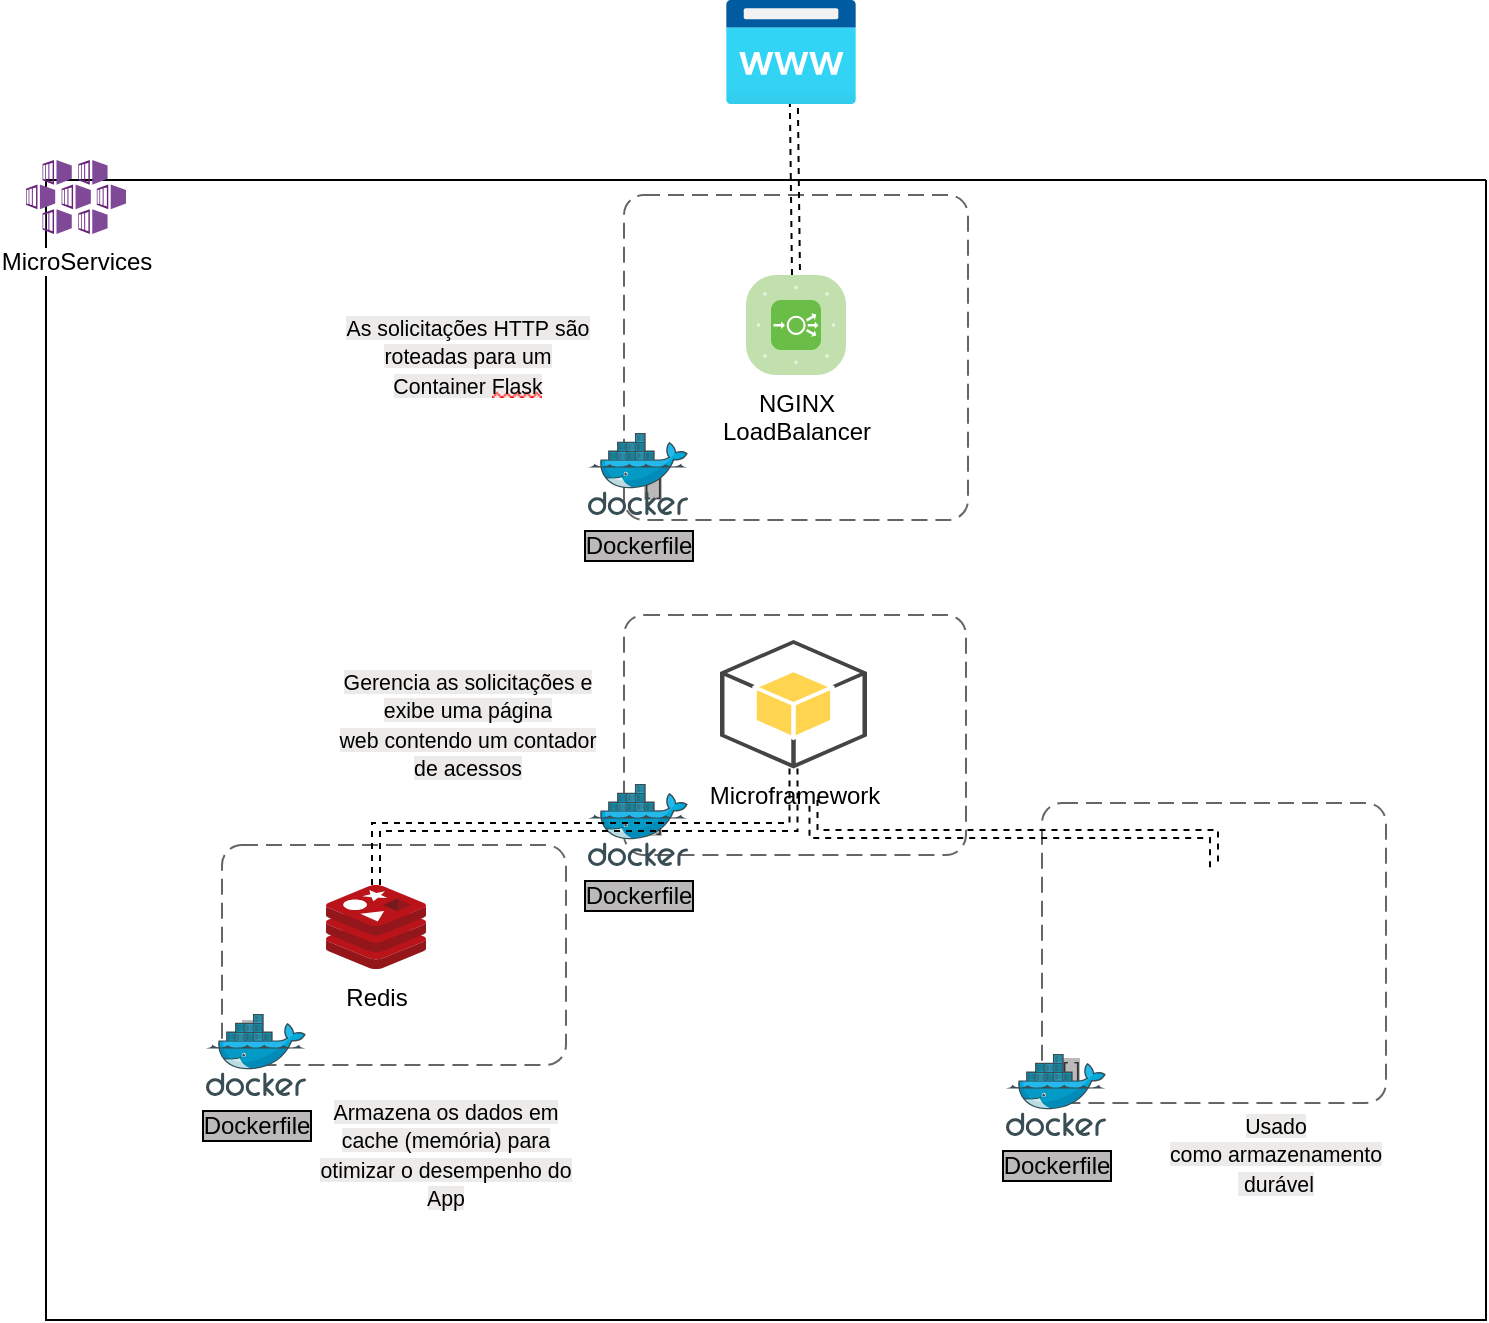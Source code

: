 <mxfile>
    <diagram id="PNGzUkD4HvL5Xzpf1gsg" name="Page-1">
        <mxGraphModel dx="661" dy="594" grid="1" gridSize="10" guides="1" tooltips="1" connect="1" arrows="1" fold="1" page="1" pageScale="1" pageWidth="827" pageHeight="1169" math="0" shadow="0">
            <root>
                <mxCell id="0"/>
                <mxCell id="1" parent="0"/>
                <mxCell id="2" value="" style="swimlane;startSize=0;fontColor=#000000;fillColor=#FFFFFF;" vertex="1" parent="1">
                    <mxGeometry x="40" y="310" width="720" height="570" as="geometry"/>
                </mxCell>
                <object placeholders="1" c4Name=" " c4Type=" " c4Application=" " label="&lt;font style=&quot;font-size: 16px&quot;&gt;&lt;b&gt;&lt;div style=&quot;text-align: left&quot;&gt;%c4Name%&lt;/div&gt;&lt;/b&gt;&lt;/font&gt;&lt;div style=&quot;text-align: left&quot;&gt;[%c4Application%]&lt;/div&gt;" id="3">
                    <mxCell style="rounded=1;fontSize=11;whiteSpace=wrap;html=1;dashed=1;arcSize=20;fillColor=none;strokeColor=#666666;fontColor=#333333;labelBackgroundColor=#bbb9b9;align=left;verticalAlign=bottom;labelBorderColor=none;spacingTop=0;spacing=10;dashPattern=8 4;metaEdit=1;rotatable=0;perimeter=rectanglePerimeter;noLabel=0;labelPadding=0;allowArrows=0;connectable=0;expand=0;recursiveResize=0;editable=1;pointerEvents=0;absoluteArcSize=1;points=[[0.25,0,0],[0.5,0,0],[0.75,0,0],[1,0.25,0],[1,0.5,0],[1,0.75,0],[0.75,1,0],[0.5,1,0],[0.25,1,0],[0,0.75,0],[0,0.5,0],[0,0.25,0]];" vertex="1" parent="2">
                        <mxGeometry x="289" y="7.5" width="172" height="162.5" as="geometry"/>
                    </mxCell>
                </object>
                <mxCell id="6" value="Dockerfile" style="sketch=0;aspect=fixed;html=1;points=[];align=center;image;fontSize=12;image=img/lib/mscae/Docker.svg;labelBackgroundColor=#bbb9b9;labelBorderColor=default;fontColor=#030303;fillColor=#FFFFFF;" vertex="1" parent="2">
                    <mxGeometry x="271" y="126.5" width="50" height="41" as="geometry"/>
                </mxCell>
                <mxCell id="17" value="NGINX&lt;br&gt;LoadBalancer" style="verticalLabelPosition=bottom;sketch=0;html=1;fillColor=#6ABD46;strokeColor=#ffffff;verticalAlign=top;align=center;points=[[0.085,0.085,0],[0.915,0.085,0],[0.915,0.915,0],[0.085,0.915,0],[0.25,0,0],[0.5,0,0],[0.75,0,0],[1,0.25,0],[1,0.5,0],[1,0.75,0],[0.75,1,0],[0.5,1,0],[0.25,1,0],[0,0.75,0],[0,0.5,0],[0,0.25,0]];pointerEvents=1;shape=mxgraph.cisco_safe.compositeIcon;bgIcon=mxgraph.cisco_safe.architecture.generic_appliance;resIcon=mxgraph.cisco_safe.architecture.load_balancer;" vertex="1" parent="2">
                    <mxGeometry x="350" y="47.5" width="50" height="50" as="geometry"/>
                </mxCell>
                <mxCell id="19" value="&lt;span style=&quot;margin: 0px; padding: 0.138px 0px 0px; user-select: text; -webkit-user-drag: none; -webkit-tap-highlight-color: transparent; touch-action: pan-x pan-y; font-variant-numeric: normal; font-variant-east-asian: normal; color: rgb(0, 0, 0); letter-spacing: 0px; background-color: rgb(237, 235, 233); font-size: 8pt; font-family: Verdana, Verdana_EmbeddedFont, Verdana_MSFontService, sans-serif; font-kerning: none; line-height: 11px; vertical-align: -0.138px;&quot; lang=&quot;PT-BR&quot; class=&quot;TextRun SCXP32447538 BCX0&quot; data-contrast=&quot;none&quot; data-usefontface=&quot;true&quot; data-scheme-color=&quot;@000000,1,&quot;&gt;&lt;span style=&quot;margin: 0px; padding: 0px; user-select: text; -webkit-user-drag: none; -webkit-tap-highlight-color: transparent; touch-action: pan-x pan-y; vertical-align: 0.138px; line-height: 0px; position: relative;&quot; class=&quot;NormalTextRun SCXP32447538 BCX0&quot;&gt;As solicitações HTTP&amp;nbsp;&lt;/span&gt;&lt;/span&gt;&lt;span style=&quot;margin: 0px; padding: 0.138px 0px 0px; user-select: text; -webkit-user-drag: none; -webkit-tap-highlight-color: transparent; touch-action: pan-x pan-y; font-variant-numeric: normal; font-variant-east-asian: normal; color: rgb(0, 0, 0); letter-spacing: 0px; background-color: rgb(237, 235, 233); font-size: 8pt; font-family: Verdana, Verdana_EmbeddedFont, Verdana_MSFontService, sans-serif; font-kerning: none; line-height: 11px; vertical-align: -0.138px;&quot; lang=&quot;PT-BR&quot; class=&quot;TextRun SCXP32447538 BCX0&quot; data-contrast=&quot;none&quot; data-usefontface=&quot;true&quot; data-scheme-color=&quot;@000000,1,&quot;&gt;&lt;span style=&quot;margin: 0px; padding: 0px; user-select: text; -webkit-user-drag: none; -webkit-tap-highlight-color: transparent; touch-action: pan-x pan-y; vertical-align: 0.138px; line-height: 0px; position: relative;&quot; class=&quot;NormalTextRun SCXP32447538 BCX0&quot;&gt;são roteadas para&amp;nbsp;&lt;/span&gt;&lt;/span&gt;&lt;span style=&quot;margin: 0px; padding: 0.138px 0px 0px; user-select: text; -webkit-user-drag: none; -webkit-tap-highlight-color: transparent; touch-action: pan-x pan-y; font-variant-numeric: normal; font-variant-east-asian: normal; color: rgb(0, 0, 0); letter-spacing: 0px; background-color: rgb(237, 235, 233); font-size: 8pt; font-family: Verdana, Verdana_EmbeddedFont, Verdana_MSFontService, sans-serif; font-kerning: none; line-height: 11px; vertical-align: -0.138px;&quot; lang=&quot;PT-BR&quot; class=&quot;TextRun SCXP32447538 BCX0&quot; data-contrast=&quot;none&quot; data-usefontface=&quot;true&quot; data-scheme-color=&quot;@000000,1,&quot;&gt;&lt;span style=&quot;margin: 0px; padding: 0px; user-select: text; -webkit-user-drag: none; -webkit-tap-highlight-color: transparent; touch-action: pan-x pan-y; vertical-align: 0.138px; line-height: 0px; position: relative;&quot; class=&quot;NormalTextRun SCXP32447538 BCX0&quot;&gt;um Container&amp;nbsp;&lt;/span&gt;&lt;/span&gt;&lt;span style=&quot;margin: 0px; padding: 0.138px 0px 0px; user-select: text; -webkit-user-drag: none; -webkit-tap-highlight-color: transparent; touch-action: pan-x pan-y; font-variant-numeric: normal; font-variant-east-asian: normal; color: rgb(0, 0, 0); letter-spacing: 0px; background-color: rgb(237, 235, 233); font-size: 8pt; font-family: Verdana, Verdana_EmbeddedFont, Verdana_MSFontService, sans-serif; font-kerning: none; line-height: 11px; vertical-align: -0.138px;&quot; lang=&quot;PT-BR&quot; class=&quot;TextRun SCXP32447538 BCX0&quot; data-contrast=&quot;none&quot; data-usefontface=&quot;true&quot; data-scheme-color=&quot;@000000,1,&quot;&gt;&lt;span style=&quot;margin: 0px; padding: 0px; user-select: text; -webkit-user-drag: none; -webkit-tap-highlight-color: transparent; touch-action: pan-x pan-y; background-repeat: repeat-x; background-position: left bottom; background-image: url(&amp;quot;data:image/gif;base64,R0lGODlhBQAEAJECAP////8AAAAAAAAAACH5BAEAAAIALAAAAAAFAAQAAAIIlGAXCCHrTCgAOw==&amp;quot;); border-bottom: 1px solid transparent; vertical-align: 0.138px; line-height: 0px; position: relative;&quot; class=&quot;SpellingError SCXP32447538 BCX0&quot;&gt;Flask&lt;/span&gt;&lt;/span&gt;&lt;span style=&quot;margin: 0px; padding: 0px; user-select: text; -webkit-user-drag: none; -webkit-tap-highlight-color: transparent; touch-action: pan-x pan-y; color: rgb(0, 0, 0); background-color: rgb(237, 235, 233); font-size: 8pt; line-height: 0px; font-family: Verdana, Verdana_EmbeddedFont, Verdana_MSFontService, sans-serif;&quot; class=&quot;EOP SCXP32447538 BCX0&quot;&gt;​&lt;/span&gt;" style="text;html=1;strokeColor=none;fillColor=none;align=center;verticalAlign=middle;whiteSpace=wrap;rounded=0;" vertex="1" parent="2">
                    <mxGeometry x="141" y="72.5" width="140" height="30" as="geometry"/>
                </mxCell>
                <object placeholders="1" c4Name=" " c4Type=" " c4Application=" " label="&lt;font style=&quot;font-size: 16px&quot;&gt;&lt;b&gt;&lt;div style=&quot;text-align: left&quot;&gt;%c4Name%&lt;/div&gt;&lt;/b&gt;&lt;/font&gt;&lt;div style=&quot;text-align: left&quot;&gt;[%c4Application%]&lt;/div&gt;" id="20">
                    <mxCell style="rounded=1;fontSize=11;whiteSpace=wrap;html=1;dashed=1;arcSize=20;fillColor=none;strokeColor=#666666;fontColor=#333333;labelBackgroundColor=#bbb9b9;align=left;verticalAlign=bottom;labelBorderColor=none;spacingTop=0;spacing=10;dashPattern=8 4;metaEdit=1;rotatable=0;perimeter=rectanglePerimeter;noLabel=0;labelPadding=0;allowArrows=0;connectable=0;expand=0;recursiveResize=0;editable=1;pointerEvents=0;absoluteArcSize=1;points=[[0.25,0,0],[0.5,0,0],[0.75,0,0],[1,0.25,0],[1,0.5,0],[1,0.75,0],[0.75,1,0],[0.5,1,0],[0.25,1,0],[0,0.75,0],[0,0.5,0],[0,0.25,0]];" vertex="1" parent="2">
                        <mxGeometry x="289" y="217.5" width="171" height="120" as="geometry"/>
                    </mxCell>
                </object>
                <mxCell id="21" value="Dockerfile" style="sketch=0;aspect=fixed;html=1;points=[];align=center;image;fontSize=12;image=img/lib/mscae/Docker.svg;labelBackgroundColor=#bbb9b9;labelBorderColor=default;fontColor=#030303;fillColor=#FFFFFF;" vertex="1" parent="2">
                    <mxGeometry x="271" y="302" width="50" height="41" as="geometry"/>
                </mxCell>
                <mxCell id="23" value="&lt;span style=&quot;margin: 0px; padding: 0.138px 0px 0px; user-select: text; -webkit-user-drag: none; -webkit-tap-highlight-color: transparent; touch-action: pan-x pan-y; font-variant-numeric: normal; font-variant-east-asian: normal; color: rgb(0, 0, 0); letter-spacing: 0px; background-color: rgb(237, 235, 233); font-size: 8pt; font-family: Verdana, Verdana_EmbeddedFont, Verdana_MSFontService, sans-serif; font-kerning: none; line-height: 11px; vertical-align: -0.138px;&quot; lang=&quot;PT-BR&quot; class=&quot;TextRun SCXP31369419 BCX0&quot; data-contrast=&quot;none&quot; data-usefontface=&quot;false&quot;&gt;&lt;span style=&quot;margin: 0px; padding: 0px; user-select: text; -webkit-user-drag: none; -webkit-tap-highlight-color: transparent; touch-action: pan-x pan-y; vertical-align: 0.138px; line-height: 0px; position: relative;&quot; class=&quot;NormalTextRun SCXP31369419 BCX0&quot;&gt;Gerencia as&amp;nbsp;&lt;/span&gt;&lt;/span&gt;&lt;span style=&quot;margin: 0px; padding: 0.138px 0px 0px; user-select: text; -webkit-user-drag: none; -webkit-tap-highlight-color: transparent; touch-action: pan-x pan-y; font-variant-numeric: normal; font-variant-east-asian: normal; color: rgb(0, 0, 0); letter-spacing: 0px; background-color: rgb(237, 235, 233); font-size: 8pt; font-family: Verdana, Verdana_EmbeddedFont, Verdana_MSFontService, sans-serif; font-kerning: none; line-height: 11px; vertical-align: -0.138px;&quot; lang=&quot;PT-BR&quot; class=&quot;TextRun SCXP31369419 BCX0&quot; data-contrast=&quot;none&quot; data-usefontface=&quot;false&quot;&gt;&lt;span style=&quot;margin: 0px; padding: 0px; user-select: text; -webkit-user-drag: none; -webkit-tap-highlight-color: transparent; touch-action: pan-x pan-y; vertical-align: 0.138px; line-height: 0px; position: relative;&quot; class=&quot;NormalTextRun SCXP31369419 BCX0&quot;&gt;solicitações e exibe&amp;nbsp;&lt;/span&gt;&lt;/span&gt;&lt;span style=&quot;margin: 0px; padding: 0.138px 0px 0px; user-select: text; -webkit-user-drag: none; -webkit-tap-highlight-color: transparent; touch-action: pan-x pan-y; font-variant-numeric: normal; font-variant-east-asian: normal; color: rgb(0, 0, 0); letter-spacing: 0px; background-color: rgb(237, 235, 233); font-size: 8pt; font-family: Verdana, Verdana_EmbeddedFont, Verdana_MSFontService, sans-serif; font-kerning: none; line-height: 11px; vertical-align: -0.138px;&quot; lang=&quot;PT-BR&quot; class=&quot;TextRun SCXP31369419 BCX0&quot; data-contrast=&quot;none&quot; data-usefontface=&quot;false&quot;&gt;&lt;span style=&quot;margin: 0px; padding: 0px; user-select: text; -webkit-user-drag: none; -webkit-tap-highlight-color: transparent; touch-action: pan-x pan-y; vertical-align: 0.138px; line-height: 0px; position: relative;&quot; class=&quot;NormalTextRun SCXP31369419 BCX0&quot;&gt;uma página web&amp;nbsp;&lt;/span&gt;&lt;/span&gt;&lt;span style=&quot;margin: 0px; padding: 0.138px 0px 0px; user-select: text; -webkit-user-drag: none; -webkit-tap-highlight-color: transparent; touch-action: pan-x pan-y; font-variant-numeric: normal; font-variant-east-asian: normal; color: rgb(0, 0, 0); letter-spacing: 0px; background-color: rgb(237, 235, 233); font-size: 8pt; font-family: Verdana, Verdana_EmbeddedFont, Verdana_MSFontService, sans-serif; font-kerning: none; line-height: 11px; vertical-align: -0.138px;&quot; lang=&quot;PT-BR&quot; class=&quot;TextRun SCXP31369419 BCX0&quot; data-contrast=&quot;none&quot; data-usefontface=&quot;false&quot;&gt;&lt;span style=&quot;margin: 0px; padding: 0px; user-select: text; -webkit-user-drag: none; -webkit-tap-highlight-color: transparent; touch-action: pan-x pan-y; vertical-align: 0.138px; line-height: 0px; position: relative;&quot; class=&quot;NormalTextRun SCXP31369419 BCX0&quot;&gt;contendo um&amp;nbsp;&lt;/span&gt;&lt;/span&gt;&lt;span style=&quot;margin: 0px; padding: 0.138px 0px 0px; user-select: text; -webkit-user-drag: none; -webkit-tap-highlight-color: transparent; touch-action: pan-x pan-y; font-variant-numeric: normal; font-variant-east-asian: normal; color: rgb(0, 0, 0); letter-spacing: 0px; background-color: rgb(237, 235, 233); font-size: 8pt; font-family: Verdana, Verdana_EmbeddedFont, Verdana_MSFontService, sans-serif; font-kerning: none; line-height: 11px; vertical-align: -0.138px;&quot; lang=&quot;PT-BR&quot; class=&quot;TextRun SCXP31369419 BCX0&quot; data-contrast=&quot;none&quot; data-usefontface=&quot;false&quot;&gt;&lt;span style=&quot;margin: 0px; padding: 0px; user-select: text; -webkit-user-drag: none; -webkit-tap-highlight-color: transparent; touch-action: pan-x pan-y; vertical-align: 0.138px; line-height: 0px; position: relative;&quot; class=&quot;NormalTextRun SCXP31369419 BCX0&quot;&gt;contador de acessos&lt;/span&gt;&lt;/span&gt;&lt;span style=&quot;margin: 0px; padding: 0px; user-select: text; -webkit-user-drag: none; -webkit-tap-highlight-color: transparent; touch-action: pan-x pan-y; color: rgb(0, 0, 0); background-color: rgb(237, 235, 233); font-size: 8pt; line-height: 0px; font-family: Verdana, Verdana_EmbeddedFont, Verdana_MSFontService, sans-serif;&quot; class=&quot;EOP SCXP31369419 BCX0&quot;&gt;​&lt;/span&gt;" style="text;html=1;strokeColor=none;fillColor=none;align=center;verticalAlign=middle;whiteSpace=wrap;rounded=0;" vertex="1" parent="2">
                    <mxGeometry x="141" y="242" width="140" height="60" as="geometry"/>
                </mxCell>
                <mxCell id="24" value="Microframework" style="outlineConnect=0;dashed=0;verticalLabelPosition=bottom;verticalAlign=top;align=center;html=1;shape=mxgraph.aws3.android;fillColor=#FFD44F;gradientColor=none;" vertex="1" parent="2">
                    <mxGeometry x="337" y="230" width="73.5" height="64.25" as="geometry"/>
                </mxCell>
                <object placeholders="1" c4Name=" " c4Type=" " c4Application=" " label="&lt;font style=&quot;font-size: 16px&quot;&gt;&lt;b&gt;&lt;div style=&quot;text-align: left&quot;&gt;%c4Name%&lt;/div&gt;&lt;/b&gt;&lt;/font&gt;&lt;div style=&quot;text-align: left&quot;&gt;[%c4Application%]&lt;/div&gt;" id="25">
                    <mxCell style="rounded=1;fontSize=11;whiteSpace=wrap;html=1;dashed=1;arcSize=20;fillColor=none;strokeColor=#666666;fontColor=#333333;labelBackgroundColor=#bbb9b9;align=left;verticalAlign=bottom;labelBorderColor=none;spacingTop=0;spacing=10;dashPattern=8 4;metaEdit=1;rotatable=0;perimeter=rectanglePerimeter;noLabel=0;labelPadding=0;allowArrows=0;connectable=0;expand=0;recursiveResize=0;editable=1;pointerEvents=0;absoluteArcSize=1;points=[[0.25,0,0],[0.5,0,0],[0.75,0,0],[1,0.25,0],[1,0.5,0],[1,0.75,0],[0.75,1,0],[0.5,1,0],[0.25,1,0],[0,0.75,0],[0,0.5,0],[0,0.25,0]];" vertex="1" parent="2">
                        <mxGeometry x="88" y="332.5" width="172" height="110" as="geometry"/>
                    </mxCell>
                </object>
                <mxCell id="26" value="Dockerfile" style="sketch=0;aspect=fixed;html=1;points=[];align=center;image;fontSize=12;image=img/lib/mscae/Docker.svg;labelBackgroundColor=#bbb9b9;labelBorderColor=default;fontColor=#030303;fillColor=#FFFFFF;" vertex="1" parent="2">
                    <mxGeometry x="80" y="417" width="50" height="41" as="geometry"/>
                </mxCell>
                <mxCell id="27" value="&lt;span style=&quot;margin: 0px; padding: 0.091px 0px 0px; user-select: text; -webkit-user-drag: none; -webkit-tap-highlight-color: transparent; touch-action: pan-x pan-y; font-variant-numeric: normal; font-variant-east-asian: normal; color: rgb(0, 0, 0); letter-spacing: 0px; background-color: rgb(237, 235, 233); font-size: 8pt; font-family: Verdana, Verdana_EmbeddedFont, Verdana_MSFontService, sans-serif; font-kerning: none; line-height: 9px; vertical-align: -0.091px;&quot; lang=&quot;PT-BR&quot; class=&quot;TextRun SCXP220574840 BCX0&quot; data-contrast=&quot;none&quot; data-usefontface=&quot;false&quot;&gt;&lt;span style=&quot;margin: 0px; padding: 0px; user-select: text; -webkit-user-drag: none; -webkit-tap-highlight-color: transparent; touch-action: pan-x pan-y; vertical-align: 0.091px; line-height: 0px; position: relative;&quot; class=&quot;NormalTextRun SCXP220574840 BCX0&quot;&gt;Armazena os dados&amp;nbsp;&lt;/span&gt;&lt;/span&gt;&lt;span style=&quot;margin: 0px; padding: 0.091px 0px 0px; user-select: text; -webkit-user-drag: none; -webkit-tap-highlight-color: transparent; touch-action: pan-x pan-y; font-variant-numeric: normal; font-variant-east-asian: normal; color: rgb(0, 0, 0); letter-spacing: 0px; background-color: rgb(237, 235, 233); font-size: 8pt; font-family: Verdana, Verdana_EmbeddedFont, Verdana_MSFontService, sans-serif; font-kerning: none; line-height: 9px; vertical-align: -0.091px;&quot; lang=&quot;PT-BR&quot; class=&quot;TextRun SCXP220574840 BCX0&quot; data-contrast=&quot;none&quot; data-usefontface=&quot;false&quot;&gt;&lt;span style=&quot;margin: 0px; padding: 0px; user-select: text; -webkit-user-drag: none; -webkit-tap-highlight-color: transparent; touch-action: pan-x pan-y; vertical-align: 0.091px; line-height: 0px; position: relative;&quot; class=&quot;NormalTextRun SCXP220574840 BCX0&quot;&gt;em cache (memória)&amp;nbsp;&lt;/span&gt;&lt;/span&gt;&lt;span style=&quot;margin: 0px; padding: 0.091px 0px 0px; user-select: text; -webkit-user-drag: none; -webkit-tap-highlight-color: transparent; touch-action: pan-x pan-y; font-variant-numeric: normal; font-variant-east-asian: normal; color: rgb(0, 0, 0); letter-spacing: 0px; background-color: rgb(237, 235, 233); font-size: 8pt; font-family: Verdana, Verdana_EmbeddedFont, Verdana_MSFontService, sans-serif; font-kerning: none; line-height: 9px; vertical-align: -0.091px;&quot; lang=&quot;PT-BR&quot; class=&quot;TextRun SCXP220574840 BCX0&quot; data-contrast=&quot;none&quot; data-usefontface=&quot;false&quot;&gt;&lt;span style=&quot;margin: 0px; padding: 0px; user-select: text; -webkit-user-drag: none; -webkit-tap-highlight-color: transparent; touch-action: pan-x pan-y; vertical-align: 0.091px; line-height: 0px; position: relative;&quot; class=&quot;NormalTextRun SCXP220574840 BCX0&quot;&gt;para otimizar o&amp;nbsp;&lt;/span&gt;&lt;/span&gt;&lt;span style=&quot;margin: 0px; padding: 0.091px 0px 0px; user-select: text; -webkit-user-drag: none; -webkit-tap-highlight-color: transparent; touch-action: pan-x pan-y; font-variant-numeric: normal; font-variant-east-asian: normal; color: rgb(0, 0, 0); letter-spacing: 0px; background-color: rgb(237, 235, 233); font-size: 8pt; font-family: Verdana, Verdana_EmbeddedFont, Verdana_MSFontService, sans-serif; font-kerning: none; line-height: 9px; vertical-align: -0.091px;&quot; lang=&quot;PT-BR&quot; class=&quot;TextRun SCXP220574840 BCX0&quot; data-contrast=&quot;none&quot; data-usefontface=&quot;false&quot;&gt;&lt;span style=&quot;margin: 0px; padding: 0px; user-select: text; -webkit-user-drag: none; -webkit-tap-highlight-color: transparent; touch-action: pan-x pan-y; vertical-align: 0.091px; line-height: 0px; position: relative;&quot; class=&quot;NormalTextRun SCXP220574840 BCX0&quot;&gt;desempenho do App&lt;/span&gt;&lt;/span&gt;&lt;span style=&quot;margin: 0px; padding: 0px; user-select: text; -webkit-user-drag: none; -webkit-tap-highlight-color: transparent; touch-action: pan-x pan-y; color: rgb(0, 0, 0); background-color: rgb(237, 235, 233); font-size: 8pt; line-height: 0px; font-family: Verdana, Verdana_EmbeddedFont, Verdana_MSFontService, sans-serif;&quot; class=&quot;EOP SCXP220574840 BCX0&quot;&gt;​&lt;/span&gt;" style="text;html=1;strokeColor=none;fillColor=none;align=center;verticalAlign=middle;whiteSpace=wrap;rounded=0;" vertex="1" parent="2">
                    <mxGeometry x="130" y="471.5" width="140" height="30" as="geometry"/>
                </mxCell>
                <object placeholders="1" c4Name=" " c4Type=" " c4Application=" " label="&lt;font style=&quot;font-size: 16px&quot;&gt;&lt;b&gt;&lt;div style=&quot;text-align: left&quot;&gt;%c4Name%&lt;/div&gt;&lt;/b&gt;&lt;/font&gt;&lt;div style=&quot;text-align: left&quot;&gt;[%c4Application%]&lt;/div&gt;" id="29">
                    <mxCell style="rounded=1;fontSize=11;whiteSpace=wrap;html=1;dashed=1;arcSize=20;fillColor=none;strokeColor=#666666;fontColor=#333333;labelBackgroundColor=#bbb9b9;align=left;verticalAlign=bottom;labelBorderColor=none;spacingTop=0;spacing=10;dashPattern=8 4;metaEdit=1;rotatable=0;perimeter=rectanglePerimeter;noLabel=0;labelPadding=0;allowArrows=0;connectable=0;expand=0;recursiveResize=0;editable=1;pointerEvents=0;absoluteArcSize=1;points=[[0.25,0,0],[0.5,0,0],[0.75,0,0],[1,0.25,0],[1,0.5,0],[1,0.75,0],[0.75,1,0],[0.5,1,0],[0.25,1,0],[0,0.75,0],[0,0.5,0],[0,0.25,0]];" vertex="1" parent="2">
                        <mxGeometry x="498" y="311.5" width="172" height="150" as="geometry"/>
                    </mxCell>
                </object>
                <mxCell id="30" value="Dockerfile" style="sketch=0;aspect=fixed;html=1;points=[];align=center;image;fontSize=12;image=img/lib/mscae/Docker.svg;labelBackgroundColor=#bbb9b9;labelBorderColor=default;fontColor=#030303;fillColor=#FFFFFF;" vertex="1" parent="2">
                    <mxGeometry x="480" y="437" width="50" height="41" as="geometry"/>
                </mxCell>
                <mxCell id="31" value="&lt;span style=&quot;margin: 0px; padding: 0.091px 0px 0px; user-select: text; -webkit-user-drag: none; -webkit-tap-highlight-color: transparent; touch-action: pan-x pan-y; font-variant-numeric: normal; font-variant-east-asian: normal; color: rgb(0, 0, 0); letter-spacing: 0px; background-color: rgb(237, 235, 233); font-size: 8pt; font-family: Verdana, Verdana_EmbeddedFont, Verdana_MSFontService, sans-serif; font-kerning: none; line-height: 9px; vertical-align: -0.091px;&quot; lang=&quot;PT-BR&quot; class=&quot;TextRun SCXP21025835 BCX0&quot; data-contrast=&quot;none&quot; data-usefontface=&quot;false&quot;&gt;&lt;span style=&quot;margin: 0px; padding: 0px; user-select: text; -webkit-user-drag: none; -webkit-tap-highlight-color: transparent; touch-action: pan-x pan-y; vertical-align: 0.091px; line-height: 0px; position: relative;&quot; class=&quot;NormalTextRun SCXP21025835 BCX0&quot;&gt;Usado como&amp;nbsp;&lt;/span&gt;&lt;/span&gt;&lt;span style=&quot;margin: 0px; padding: 0.091px 0px 0px; user-select: text; -webkit-user-drag: none; -webkit-tap-highlight-color: transparent; touch-action: pan-x pan-y; font-variant-numeric: normal; font-variant-east-asian: normal; color: rgb(0, 0, 0); letter-spacing: 0px; background-color: rgb(237, 235, 233); font-size: 8pt; font-family: Verdana, Verdana_EmbeddedFont, Verdana_MSFontService, sans-serif; font-kerning: none; line-height: 9px; vertical-align: -0.091px;&quot; lang=&quot;PT-BR&quot; class=&quot;TextRun SCXP21025835 BCX0&quot; data-contrast=&quot;none&quot; data-usefontface=&quot;false&quot;&gt;&lt;span style=&quot;margin: 0px; padding: 0px; user-select: text; -webkit-user-drag: none; -webkit-tap-highlight-color: transparent; touch-action: pan-x pan-y; vertical-align: 0.091px; line-height: 0px; position: relative;&quot; class=&quot;NormalTextRun SCXP21025835 BCX0&quot;&gt;armazenamento&lt;br&gt;&amp;nbsp;&lt;/span&gt;&lt;/span&gt;&lt;span style=&quot;margin: 0px; padding: 0.091px 0px 0px; user-select: text; -webkit-user-drag: none; -webkit-tap-highlight-color: transparent; touch-action: pan-x pan-y; font-variant-numeric: normal; font-variant-east-asian: normal; color: rgb(0, 0, 0); letter-spacing: 0px; background-color: rgb(237, 235, 233); font-size: 8pt; font-family: Verdana, Verdana_EmbeddedFont, Verdana_MSFontService, sans-serif; font-kerning: none; line-height: 9px; vertical-align: -0.091px;&quot; lang=&quot;PT-BR&quot; class=&quot;TextRun SCXP21025835 BCX0&quot; data-contrast=&quot;none&quot; data-usefontface=&quot;false&quot;&gt;&lt;span style=&quot;margin: 0px; padding: 0px; user-select: text; -webkit-user-drag: none; -webkit-tap-highlight-color: transparent; touch-action: pan-x pan-y; vertical-align: 0.091px; line-height: 0px; position: relative;&quot; class=&quot;NormalTextRun SCXP21025835 BCX0&quot;&gt;durável&lt;/span&gt;&lt;/span&gt;&lt;span style=&quot;margin: 0px; padding: 0px; user-select: text; -webkit-user-drag: none; -webkit-tap-highlight-color: transparent; touch-action: pan-x pan-y; color: rgb(0, 0, 0); background-color: rgb(237, 235, 233); font-size: 8pt; line-height: 0px; font-family: Verdana, Verdana_EmbeddedFont, Verdana_MSFontService, sans-serif;&quot; class=&quot;EOP SCXP21025835 BCX0&quot;&gt;​&lt;/span&gt;" style="text;html=1;strokeColor=none;fillColor=none;align=center;verticalAlign=middle;whiteSpace=wrap;rounded=0;" vertex="1" parent="2">
                    <mxGeometry x="545" y="471.5" width="140" height="30" as="geometry"/>
                </mxCell>
                <mxCell id="33" value="Redis" style="sketch=0;aspect=fixed;html=1;points=[];align=center;image;fontSize=12;image=img/lib/mscae/Cache_Redis_Product.svg;" vertex="1" parent="2">
                    <mxGeometry x="140" y="352.5" width="50" height="42" as="geometry"/>
                </mxCell>
                <mxCell id="35" value="" style="sketch=0;outlineConnect=0;fontColor=#232F3E;gradientColor=none;fillColor=#FFFFFF;strokeColor=none;dashed=0;verticalLabelPosition=bottom;verticalAlign=top;align=center;html=1;fontSize=12;fontStyle=0;aspect=fixed;pointerEvents=1;shape=mxgraph.aws4.rds_postgresql_instance;" vertex="1" parent="2">
                    <mxGeometry x="545" y="343.5" width="78" height="78" as="geometry"/>
                </mxCell>
                <mxCell id="44" value="" style="edgeStyle=elbowEdgeStyle;elbow=vertical;endArrow=classic;html=1;curved=0;rounded=0;endSize=8;startSize=8;dashed=1;shape=link;" edge="1" parent="2" source="24" target="33">
                    <mxGeometry width="50" height="50" relative="1" as="geometry">
                        <mxPoint x="335" y="430" as="sourcePoint"/>
                        <mxPoint x="385" y="380" as="targetPoint"/>
                    </mxGeometry>
                </mxCell>
                <mxCell id="49" value="MicroServices" style="sketch=0;aspect=fixed;html=1;points=[];align=center;image;fontSize=12;image=img/lib/mscae/Kubernetes_Services.svg;fillColor=#FFFFFF;" vertex="1" parent="2">
                    <mxGeometry x="-10" y="-10" width="50" height="37" as="geometry"/>
                </mxCell>
                <mxCell id="45" value="" style="edgeStyle=elbowEdgeStyle;elbow=vertical;endArrow=classic;html=1;curved=0;rounded=0;endSize=8;startSize=8;dashed=1;shape=link;" edge="1" parent="1" target="35">
                    <mxGeometry width="50" height="50" relative="1" as="geometry">
                        <mxPoint x="423.75" y="620" as="sourcePoint"/>
                        <mxPoint x="215" y="672.5" as="targetPoint"/>
                    </mxGeometry>
                </mxCell>
                <mxCell id="47" style="edgeStyle=none;shape=link;html=1;entryX=0.5;entryY=0;entryDx=0;entryDy=0;entryPerimeter=0;dashed=1;" edge="1" parent="1" target="17">
                    <mxGeometry relative="1" as="geometry">
                        <mxPoint x="413.821" y="262" as="sourcePoint"/>
                    </mxGeometry>
                </mxCell>
                <mxCell id="48" value="" style="aspect=fixed;html=1;points=[];align=center;image;fontSize=12;image=img/lib/azure2/app_services/App_Service_Domains.svg;fillColor=#FFFFFF;" vertex="1" parent="1">
                    <mxGeometry x="380" y="220" width="65" height="52" as="geometry"/>
                </mxCell>
            </root>
        </mxGraphModel>
    </diagram>
</mxfile>